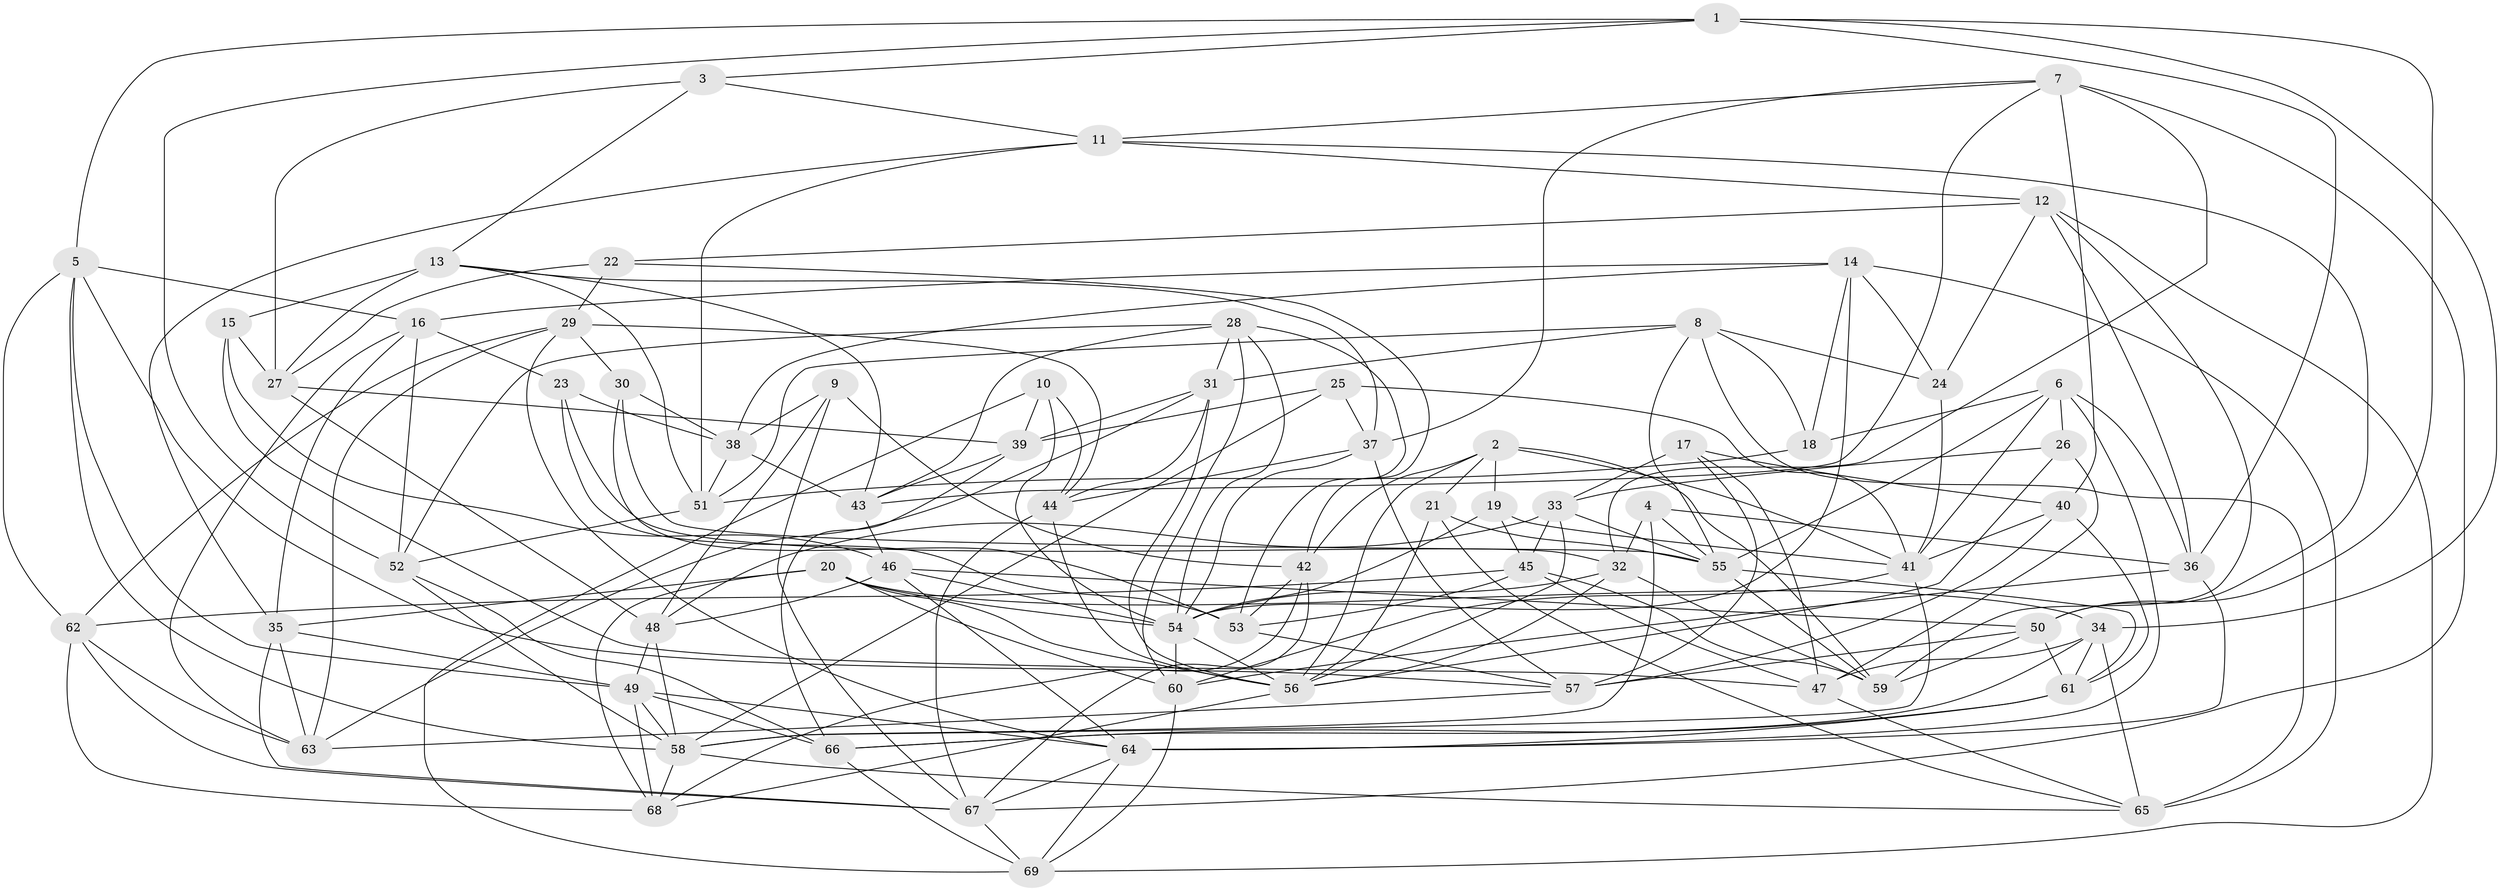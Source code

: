 // original degree distribution, {4: 1.0}
// Generated by graph-tools (version 1.1) at 2025/50/03/09/25 03:50:53]
// undirected, 69 vertices, 202 edges
graph export_dot {
graph [start="1"]
  node [color=gray90,style=filled];
  1;
  2;
  3;
  4;
  5;
  6;
  7;
  8;
  9;
  10;
  11;
  12;
  13;
  14;
  15;
  16;
  17;
  18;
  19;
  20;
  21;
  22;
  23;
  24;
  25;
  26;
  27;
  28;
  29;
  30;
  31;
  32;
  33;
  34;
  35;
  36;
  37;
  38;
  39;
  40;
  41;
  42;
  43;
  44;
  45;
  46;
  47;
  48;
  49;
  50;
  51;
  52;
  53;
  54;
  55;
  56;
  57;
  58;
  59;
  60;
  61;
  62;
  63;
  64;
  65;
  66;
  67;
  68;
  69;
  1 -- 3 [weight=1.0];
  1 -- 5 [weight=1.0];
  1 -- 34 [weight=1.0];
  1 -- 36 [weight=1.0];
  1 -- 50 [weight=1.0];
  1 -- 52 [weight=1.0];
  2 -- 19 [weight=1.0];
  2 -- 21 [weight=1.0];
  2 -- 41 [weight=1.0];
  2 -- 42 [weight=1.0];
  2 -- 56 [weight=1.0];
  2 -- 59 [weight=1.0];
  3 -- 11 [weight=1.0];
  3 -- 13 [weight=1.0];
  3 -- 27 [weight=1.0];
  4 -- 32 [weight=1.0];
  4 -- 36 [weight=1.0];
  4 -- 55 [weight=1.0];
  4 -- 58 [weight=1.0];
  5 -- 16 [weight=1.0];
  5 -- 49 [weight=1.0];
  5 -- 57 [weight=1.0];
  5 -- 58 [weight=1.0];
  5 -- 62 [weight=1.0];
  6 -- 18 [weight=1.0];
  6 -- 26 [weight=1.0];
  6 -- 36 [weight=1.0];
  6 -- 41 [weight=1.0];
  6 -- 55 [weight=1.0];
  6 -- 64 [weight=1.0];
  7 -- 11 [weight=1.0];
  7 -- 32 [weight=1.0];
  7 -- 37 [weight=1.0];
  7 -- 40 [weight=1.0];
  7 -- 43 [weight=1.0];
  7 -- 67 [weight=1.0];
  8 -- 18 [weight=1.0];
  8 -- 24 [weight=1.0];
  8 -- 31 [weight=1.0];
  8 -- 51 [weight=1.0];
  8 -- 55 [weight=1.0];
  8 -- 65 [weight=1.0];
  9 -- 38 [weight=1.0];
  9 -- 42 [weight=1.0];
  9 -- 48 [weight=1.0];
  9 -- 67 [weight=1.0];
  10 -- 39 [weight=1.0];
  10 -- 44 [weight=1.0];
  10 -- 54 [weight=1.0];
  10 -- 69 [weight=1.0];
  11 -- 12 [weight=1.0];
  11 -- 35 [weight=1.0];
  11 -- 50 [weight=1.0];
  11 -- 51 [weight=1.0];
  12 -- 22 [weight=1.0];
  12 -- 24 [weight=1.0];
  12 -- 36 [weight=1.0];
  12 -- 59 [weight=1.0];
  12 -- 69 [weight=1.0];
  13 -- 15 [weight=1.0];
  13 -- 27 [weight=1.0];
  13 -- 37 [weight=1.0];
  13 -- 43 [weight=1.0];
  13 -- 51 [weight=1.0];
  14 -- 16 [weight=1.0];
  14 -- 18 [weight=1.0];
  14 -- 24 [weight=1.0];
  14 -- 38 [weight=1.0];
  14 -- 54 [weight=1.0];
  14 -- 65 [weight=1.0];
  15 -- 27 [weight=1.0];
  15 -- 46 [weight=1.0];
  15 -- 47 [weight=1.0];
  16 -- 23 [weight=1.0];
  16 -- 35 [weight=1.0];
  16 -- 52 [weight=1.0];
  16 -- 63 [weight=1.0];
  17 -- 33 [weight=1.0];
  17 -- 40 [weight=1.0];
  17 -- 47 [weight=1.0];
  17 -- 57 [weight=1.0];
  18 -- 51 [weight=1.0];
  19 -- 41 [weight=1.0];
  19 -- 45 [weight=1.0];
  19 -- 54 [weight=1.0];
  20 -- 34 [weight=1.0];
  20 -- 35 [weight=1.0];
  20 -- 54 [weight=1.0];
  20 -- 56 [weight=1.0];
  20 -- 60 [weight=1.0];
  20 -- 68 [weight=1.0];
  21 -- 55 [weight=1.0];
  21 -- 56 [weight=1.0];
  21 -- 65 [weight=1.0];
  22 -- 27 [weight=1.0];
  22 -- 29 [weight=1.0];
  22 -- 42 [weight=1.0];
  23 -- 32 [weight=1.0];
  23 -- 38 [weight=1.0];
  23 -- 53 [weight=1.0];
  24 -- 41 [weight=1.0];
  25 -- 37 [weight=1.0];
  25 -- 39 [weight=1.0];
  25 -- 41 [weight=1.0];
  25 -- 58 [weight=1.0];
  26 -- 33 [weight=1.0];
  26 -- 47 [weight=1.0];
  26 -- 56 [weight=1.0];
  27 -- 39 [weight=1.0];
  27 -- 48 [weight=1.0];
  28 -- 31 [weight=1.0];
  28 -- 43 [weight=1.0];
  28 -- 52 [weight=1.0];
  28 -- 53 [weight=1.0];
  28 -- 54 [weight=1.0];
  28 -- 60 [weight=1.0];
  29 -- 30 [weight=1.0];
  29 -- 44 [weight=1.0];
  29 -- 62 [weight=1.0];
  29 -- 63 [weight=1.0];
  29 -- 64 [weight=1.0];
  30 -- 38 [weight=1.0];
  30 -- 53 [weight=1.0];
  30 -- 55 [weight=1.0];
  31 -- 39 [weight=1.0];
  31 -- 44 [weight=1.0];
  31 -- 56 [weight=1.0];
  31 -- 63 [weight=1.0];
  32 -- 54 [weight=1.0];
  32 -- 56 [weight=1.0];
  32 -- 59 [weight=1.0];
  33 -- 45 [weight=1.0];
  33 -- 48 [weight=1.0];
  33 -- 55 [weight=1.0];
  33 -- 56 [weight=1.0];
  34 -- 47 [weight=1.0];
  34 -- 61 [weight=1.0];
  34 -- 65 [weight=1.0];
  34 -- 66 [weight=1.0];
  35 -- 49 [weight=1.0];
  35 -- 63 [weight=1.0];
  35 -- 67 [weight=1.0];
  36 -- 60 [weight=1.0];
  36 -- 64 [weight=1.0];
  37 -- 44 [weight=1.0];
  37 -- 54 [weight=1.0];
  37 -- 57 [weight=1.0];
  38 -- 43 [weight=1.0];
  38 -- 51 [weight=1.0];
  39 -- 43 [weight=1.0];
  39 -- 66 [weight=1.0];
  40 -- 41 [weight=1.0];
  40 -- 57 [weight=2.0];
  40 -- 61 [weight=1.0];
  41 -- 58 [weight=1.0];
  41 -- 60 [weight=1.0];
  42 -- 53 [weight=1.0];
  42 -- 67 [weight=1.0];
  42 -- 68 [weight=1.0];
  43 -- 46 [weight=1.0];
  44 -- 56 [weight=1.0];
  44 -- 67 [weight=1.0];
  45 -- 47 [weight=1.0];
  45 -- 53 [weight=1.0];
  45 -- 59 [weight=1.0];
  45 -- 62 [weight=1.0];
  46 -- 48 [weight=1.0];
  46 -- 50 [weight=1.0];
  46 -- 54 [weight=1.0];
  46 -- 64 [weight=1.0];
  47 -- 65 [weight=1.0];
  48 -- 49 [weight=1.0];
  48 -- 58 [weight=1.0];
  49 -- 58 [weight=2.0];
  49 -- 64 [weight=1.0];
  49 -- 66 [weight=1.0];
  49 -- 68 [weight=1.0];
  50 -- 57 [weight=1.0];
  50 -- 59 [weight=1.0];
  50 -- 61 [weight=1.0];
  51 -- 52 [weight=1.0];
  52 -- 58 [weight=1.0];
  52 -- 66 [weight=1.0];
  53 -- 57 [weight=1.0];
  54 -- 56 [weight=1.0];
  54 -- 60 [weight=1.0];
  55 -- 59 [weight=1.0];
  55 -- 61 [weight=1.0];
  56 -- 68 [weight=1.0];
  57 -- 63 [weight=1.0];
  58 -- 65 [weight=1.0];
  58 -- 68 [weight=1.0];
  60 -- 69 [weight=1.0];
  61 -- 64 [weight=1.0];
  61 -- 66 [weight=1.0];
  62 -- 63 [weight=1.0];
  62 -- 67 [weight=1.0];
  62 -- 68 [weight=1.0];
  64 -- 67 [weight=1.0];
  64 -- 69 [weight=1.0];
  66 -- 69 [weight=1.0];
  67 -- 69 [weight=1.0];
}
